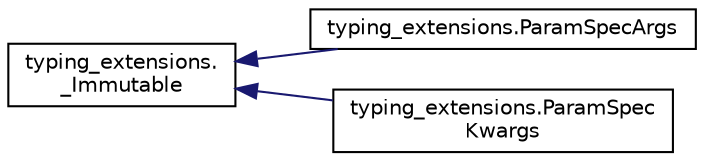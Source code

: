 digraph "Graphical Class Hierarchy"
{
 // LATEX_PDF_SIZE
  edge [fontname="Helvetica",fontsize="10",labelfontname="Helvetica",labelfontsize="10"];
  node [fontname="Helvetica",fontsize="10",shape=record];
  rankdir="LR";
  Node0 [label="typing_extensions.\l_Immutable",height=0.2,width=0.4,color="black", fillcolor="white", style="filled",URL="$classtyping__extensions_1_1__Immutable.html",tooltip=" "];
  Node0 -> Node1 [dir="back",color="midnightblue",fontsize="10",style="solid",fontname="Helvetica"];
  Node1 [label="typing_extensions.ParamSpecArgs",height=0.2,width=0.4,color="black", fillcolor="white", style="filled",URL="$classtyping__extensions_1_1ParamSpecArgs.html",tooltip=" "];
  Node0 -> Node2 [dir="back",color="midnightblue",fontsize="10",style="solid",fontname="Helvetica"];
  Node2 [label="typing_extensions.ParamSpec\lKwargs",height=0.2,width=0.4,color="black", fillcolor="white", style="filled",URL="$classtyping__extensions_1_1ParamSpecKwargs.html",tooltip=" "];
}
